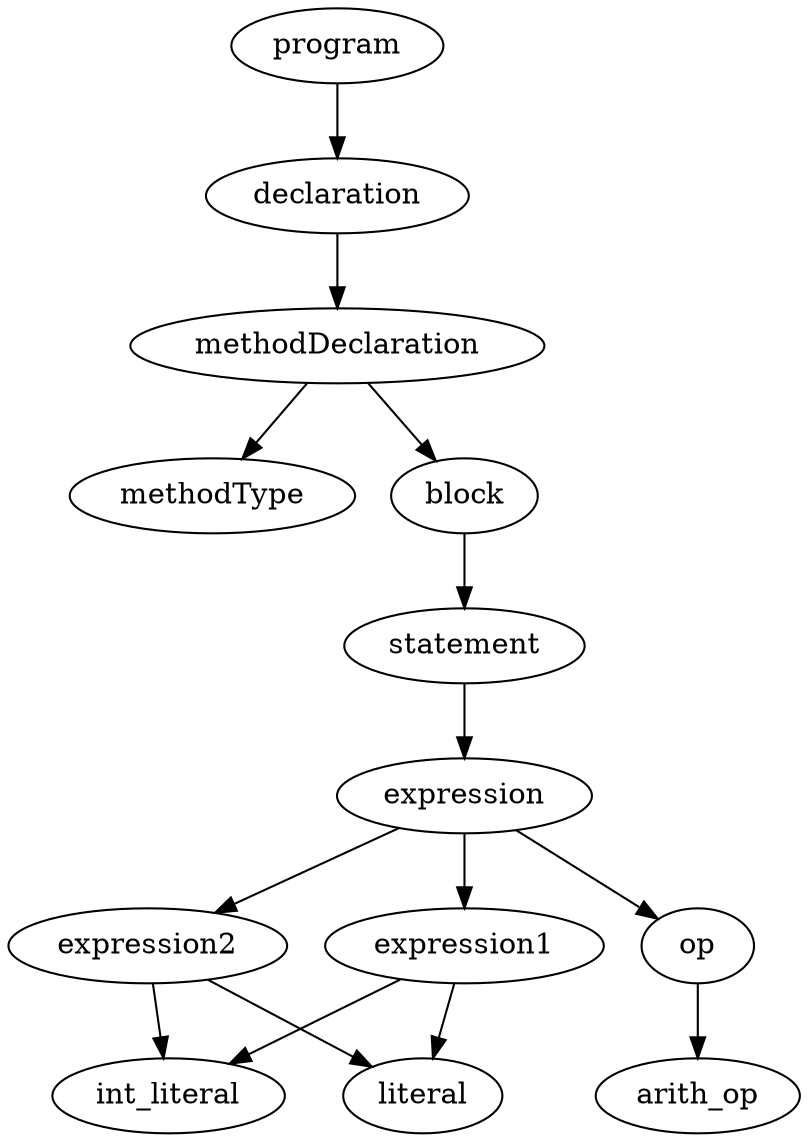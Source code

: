 digraph G {
	program -> declaration
	declaration -> methodDeclaration
	methodDeclaration -> methodType
	methodDeclaration -> block
	block -> statement
	statement -> expression
	expression -> expression1
	expression -> op
	expression -> expression2
	expression1 -> literal
	expression1 -> int_literal
	op -> arith_op
	expression2 -> literal
	expression2 -> int_literal
}

